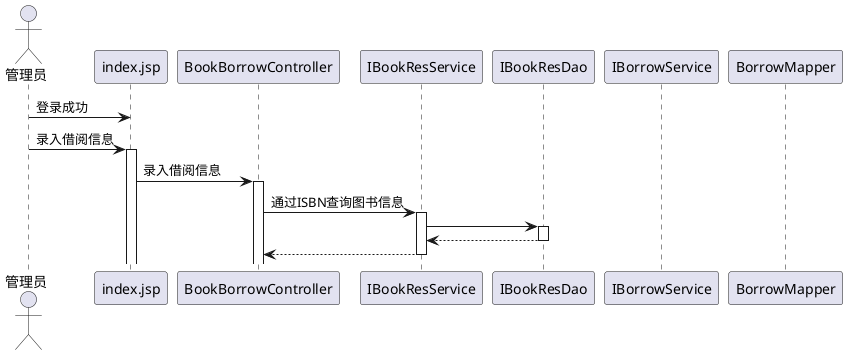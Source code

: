 @startuml
actor 管理员
participant index.jsp
participant BookBorrowController
participant IBookResService
participant IBookResDao
participant IBorrowService
participant BorrowMapper

管理员 -> index.jsp:登录成功
管理员 -> index.jsp:录入借阅信息
activate index.jsp
index.jsp -> BookBorrowController: 录入借阅信息
activate BookBorrowController
BookBorrowController -> IBookResService:通过ISBN查询图书信息
activate IBookResService
IBookResService -> IBookResDao:
activate IBookResDao
IBookResDao --> IBookResService
deactivate IBookResDao
IBookResService --> BookBorrowController
deactivate IBookResService

@enduml